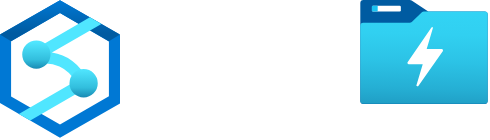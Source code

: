 <mxfile version="22.0.8" type="github">
  <diagram name="Page-1" id="20m88Gaa22wfF_I-5CyM">
    <mxGraphModel dx="794" dy="466" grid="1" gridSize="10" guides="1" tooltips="1" connect="1" arrows="1" fold="1" page="1" pageScale="1" pageWidth="850" pageHeight="1100" math="0" shadow="0">
      <root>
        <mxCell id="0" />
        <mxCell id="1" parent="0" />
        <mxCell id="Awz9y_9JwON1PXDZxDII-1" value="" style="image;aspect=fixed;html=1;points=[];align=center;fontSize=12;image=img/lib/azure2/databases/Azure_Synapse_Analytics.svg;" vertex="1" parent="1">
          <mxGeometry x="130" y="100" width="60" height="69" as="geometry" />
        </mxCell>
        <mxCell id="Awz9y_9JwON1PXDZxDII-2" value="" style="image;aspect=fixed;html=1;points=[];align=center;fontSize=12;image=img/lib/azure2/storage/Data_Lake_Storage_Gen1.svg;" vertex="1" parent="1">
          <mxGeometry x="310" y="100" width="64" height="52" as="geometry" />
        </mxCell>
      </root>
    </mxGraphModel>
  </diagram>
</mxfile>
